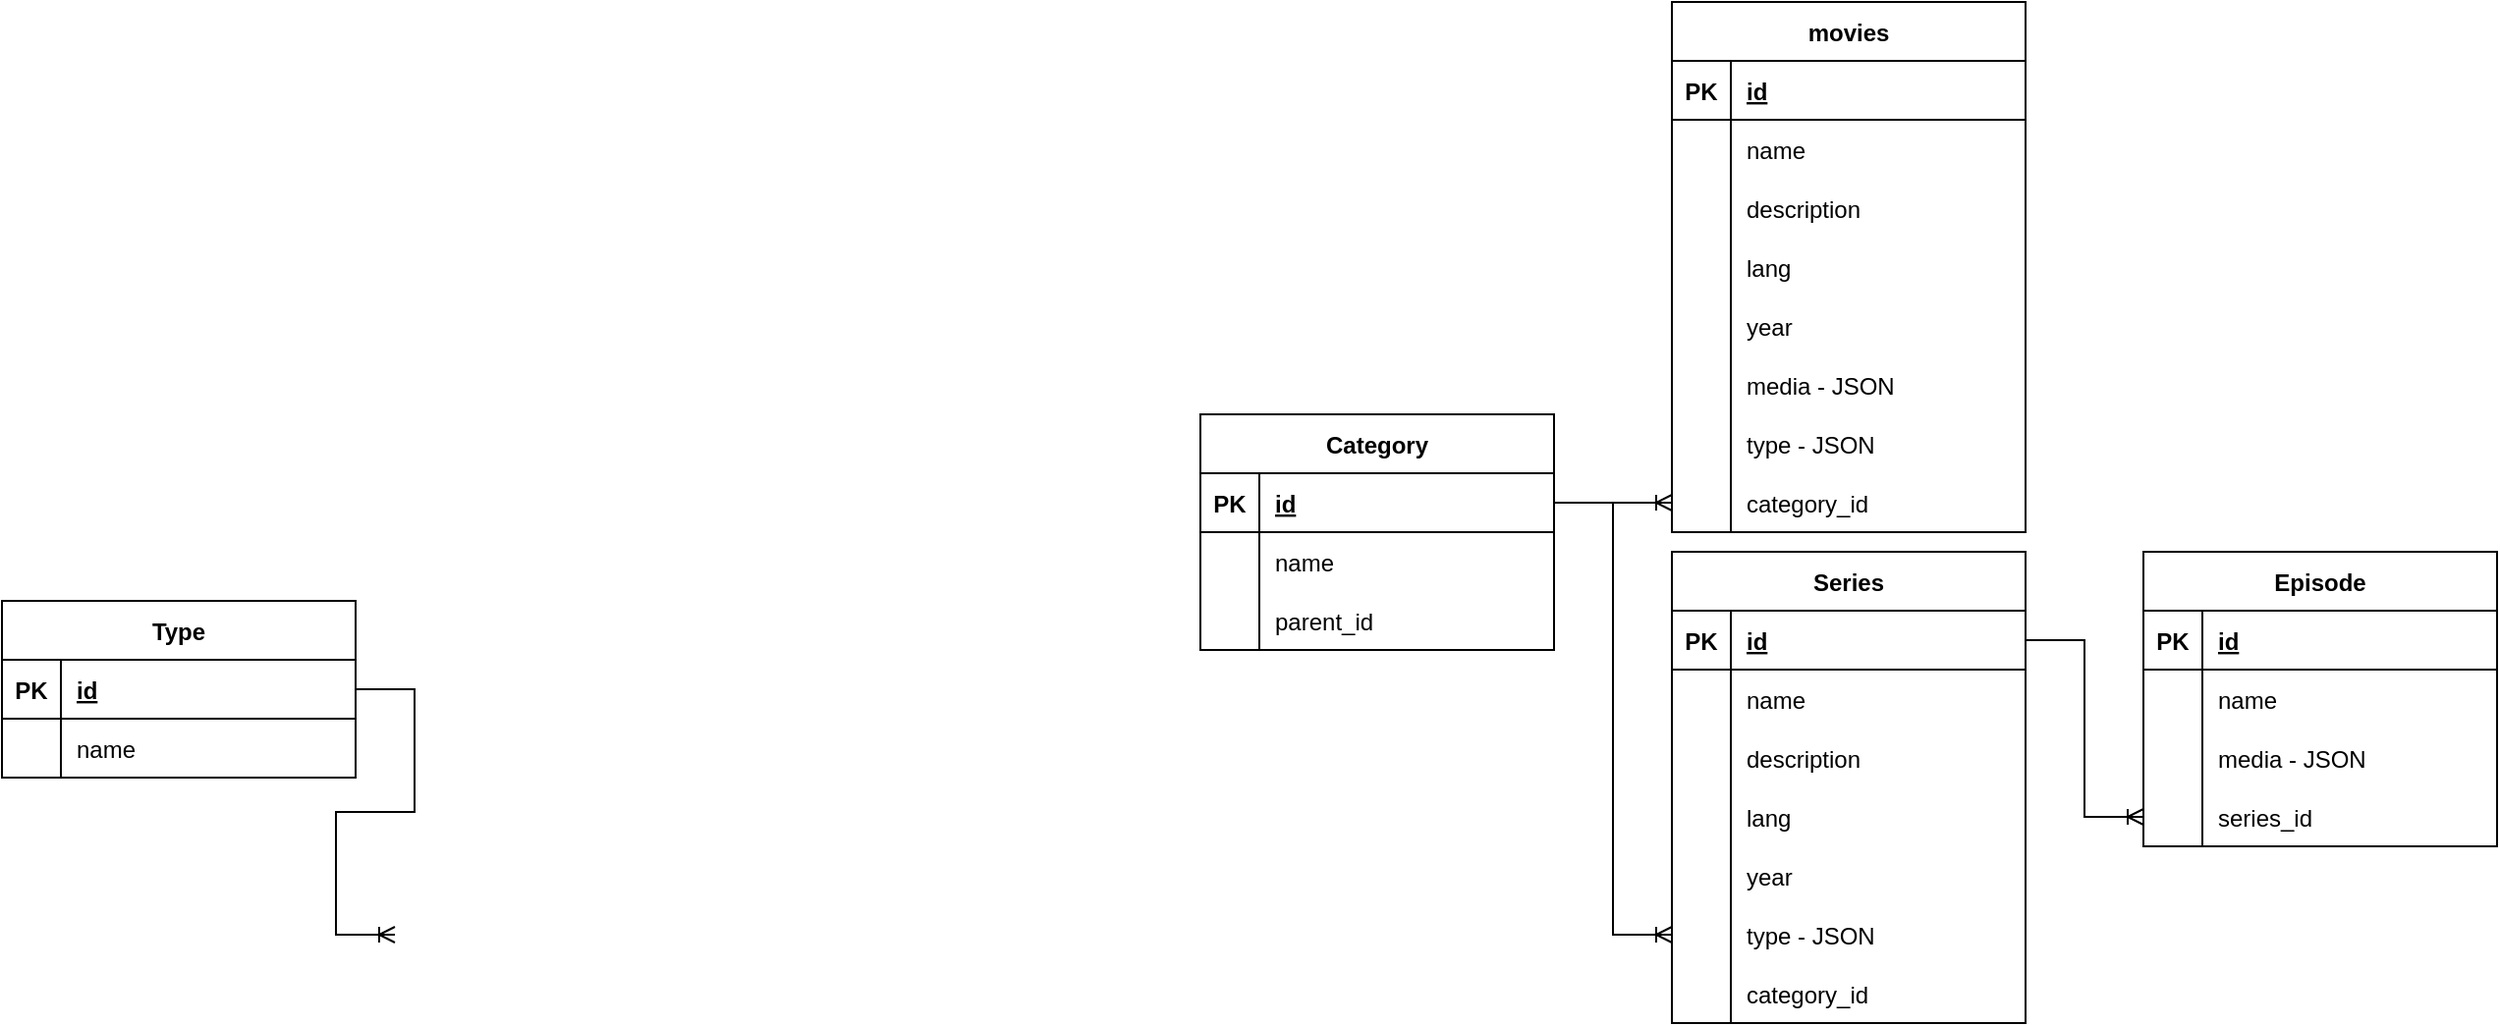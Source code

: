 <mxfile version="20.8.13" type="github">
  <diagram name="Page-1" id="0BNqizTZ5nPdXGqGY8BK">
    <mxGraphModel dx="1907" dy="569" grid="1" gridSize="10" guides="1" tooltips="1" connect="1" arrows="1" fold="1" page="1" pageScale="1" pageWidth="850" pageHeight="1100" math="0" shadow="0">
      <root>
        <mxCell id="0" />
        <mxCell id="1" parent="0" />
        <mxCell id="CDr42rlh5qx3BDgRopnY-1" value="movies" style="shape=table;startSize=30;container=1;collapsible=1;childLayout=tableLayout;fixedRows=1;rowLines=0;fontStyle=1;align=center;resizeLast=1;" parent="1" vertex="1">
          <mxGeometry x="360" y="160" width="180" height="270" as="geometry" />
        </mxCell>
        <mxCell id="CDr42rlh5qx3BDgRopnY-2" value="" style="shape=tableRow;horizontal=0;startSize=0;swimlaneHead=0;swimlaneBody=0;fillColor=none;collapsible=0;dropTarget=0;points=[[0,0.5],[1,0.5]];portConstraint=eastwest;top=0;left=0;right=0;bottom=1;" parent="CDr42rlh5qx3BDgRopnY-1" vertex="1">
          <mxGeometry y="30" width="180" height="30" as="geometry" />
        </mxCell>
        <mxCell id="CDr42rlh5qx3BDgRopnY-3" value="PK" style="shape=partialRectangle;connectable=0;fillColor=none;top=0;left=0;bottom=0;right=0;fontStyle=1;overflow=hidden;" parent="CDr42rlh5qx3BDgRopnY-2" vertex="1">
          <mxGeometry width="30" height="30" as="geometry">
            <mxRectangle width="30" height="30" as="alternateBounds" />
          </mxGeometry>
        </mxCell>
        <mxCell id="CDr42rlh5qx3BDgRopnY-4" value="id" style="shape=partialRectangle;connectable=0;fillColor=none;top=0;left=0;bottom=0;right=0;align=left;spacingLeft=6;fontStyle=5;overflow=hidden;" parent="CDr42rlh5qx3BDgRopnY-2" vertex="1">
          <mxGeometry x="30" width="150" height="30" as="geometry">
            <mxRectangle width="150" height="30" as="alternateBounds" />
          </mxGeometry>
        </mxCell>
        <mxCell id="CDr42rlh5qx3BDgRopnY-5" value="" style="shape=tableRow;horizontal=0;startSize=0;swimlaneHead=0;swimlaneBody=0;fillColor=none;collapsible=0;dropTarget=0;points=[[0,0.5],[1,0.5]];portConstraint=eastwest;top=0;left=0;right=0;bottom=0;" parent="CDr42rlh5qx3BDgRopnY-1" vertex="1">
          <mxGeometry y="60" width="180" height="30" as="geometry" />
        </mxCell>
        <mxCell id="CDr42rlh5qx3BDgRopnY-6" value="" style="shape=partialRectangle;connectable=0;fillColor=none;top=0;left=0;bottom=0;right=0;editable=1;overflow=hidden;" parent="CDr42rlh5qx3BDgRopnY-5" vertex="1">
          <mxGeometry width="30" height="30" as="geometry">
            <mxRectangle width="30" height="30" as="alternateBounds" />
          </mxGeometry>
        </mxCell>
        <mxCell id="CDr42rlh5qx3BDgRopnY-7" value="name" style="shape=partialRectangle;connectable=0;fillColor=none;top=0;left=0;bottom=0;right=0;align=left;spacingLeft=6;overflow=hidden;" parent="CDr42rlh5qx3BDgRopnY-5" vertex="1">
          <mxGeometry x="30" width="150" height="30" as="geometry">
            <mxRectangle width="150" height="30" as="alternateBounds" />
          </mxGeometry>
        </mxCell>
        <mxCell id="CDr42rlh5qx3BDgRopnY-8" value="" style="shape=tableRow;horizontal=0;startSize=0;swimlaneHead=0;swimlaneBody=0;fillColor=none;collapsible=0;dropTarget=0;points=[[0,0.5],[1,0.5]];portConstraint=eastwest;top=0;left=0;right=0;bottom=0;" parent="CDr42rlh5qx3BDgRopnY-1" vertex="1">
          <mxGeometry y="90" width="180" height="30" as="geometry" />
        </mxCell>
        <mxCell id="CDr42rlh5qx3BDgRopnY-9" value="" style="shape=partialRectangle;connectable=0;fillColor=none;top=0;left=0;bottom=0;right=0;editable=1;overflow=hidden;" parent="CDr42rlh5qx3BDgRopnY-8" vertex="1">
          <mxGeometry width="30" height="30" as="geometry">
            <mxRectangle width="30" height="30" as="alternateBounds" />
          </mxGeometry>
        </mxCell>
        <mxCell id="CDr42rlh5qx3BDgRopnY-10" value="description" style="shape=partialRectangle;connectable=0;fillColor=none;top=0;left=0;bottom=0;right=0;align=left;spacingLeft=6;overflow=hidden;" parent="CDr42rlh5qx3BDgRopnY-8" vertex="1">
          <mxGeometry x="30" width="150" height="30" as="geometry">
            <mxRectangle width="150" height="30" as="alternateBounds" />
          </mxGeometry>
        </mxCell>
        <mxCell id="CDr42rlh5qx3BDgRopnY-11" value="" style="shape=tableRow;horizontal=0;startSize=0;swimlaneHead=0;swimlaneBody=0;fillColor=none;collapsible=0;dropTarget=0;points=[[0,0.5],[1,0.5]];portConstraint=eastwest;top=0;left=0;right=0;bottom=0;" parent="CDr42rlh5qx3BDgRopnY-1" vertex="1">
          <mxGeometry y="120" width="180" height="30" as="geometry" />
        </mxCell>
        <mxCell id="CDr42rlh5qx3BDgRopnY-12" value="" style="shape=partialRectangle;connectable=0;fillColor=none;top=0;left=0;bottom=0;right=0;editable=1;overflow=hidden;" parent="CDr42rlh5qx3BDgRopnY-11" vertex="1">
          <mxGeometry width="30" height="30" as="geometry">
            <mxRectangle width="30" height="30" as="alternateBounds" />
          </mxGeometry>
        </mxCell>
        <mxCell id="CDr42rlh5qx3BDgRopnY-13" value="lang" style="shape=partialRectangle;connectable=0;fillColor=none;top=0;left=0;bottom=0;right=0;align=left;spacingLeft=6;overflow=hidden;" parent="CDr42rlh5qx3BDgRopnY-11" vertex="1">
          <mxGeometry x="30" width="150" height="30" as="geometry">
            <mxRectangle width="150" height="30" as="alternateBounds" />
          </mxGeometry>
        </mxCell>
        <mxCell id="CDr42rlh5qx3BDgRopnY-37" value="" style="shape=tableRow;horizontal=0;startSize=0;swimlaneHead=0;swimlaneBody=0;fillColor=none;collapsible=0;dropTarget=0;points=[[0,0.5],[1,0.5]];portConstraint=eastwest;top=0;left=0;right=0;bottom=0;" parent="CDr42rlh5qx3BDgRopnY-1" vertex="1">
          <mxGeometry y="150" width="180" height="30" as="geometry" />
        </mxCell>
        <mxCell id="CDr42rlh5qx3BDgRopnY-38" value="" style="shape=partialRectangle;connectable=0;fillColor=none;top=0;left=0;bottom=0;right=0;editable=1;overflow=hidden;" parent="CDr42rlh5qx3BDgRopnY-37" vertex="1">
          <mxGeometry width="30" height="30" as="geometry">
            <mxRectangle width="30" height="30" as="alternateBounds" />
          </mxGeometry>
        </mxCell>
        <mxCell id="CDr42rlh5qx3BDgRopnY-39" value="year" style="shape=partialRectangle;connectable=0;fillColor=none;top=0;left=0;bottom=0;right=0;align=left;spacingLeft=6;overflow=hidden;" parent="CDr42rlh5qx3BDgRopnY-37" vertex="1">
          <mxGeometry x="30" width="150" height="30" as="geometry">
            <mxRectangle width="150" height="30" as="alternateBounds" />
          </mxGeometry>
        </mxCell>
        <mxCell id="CDr42rlh5qx3BDgRopnY-40" value="" style="shape=tableRow;horizontal=0;startSize=0;swimlaneHead=0;swimlaneBody=0;fillColor=none;collapsible=0;dropTarget=0;points=[[0,0.5],[1,0.5]];portConstraint=eastwest;top=0;left=0;right=0;bottom=0;" parent="CDr42rlh5qx3BDgRopnY-1" vertex="1">
          <mxGeometry y="180" width="180" height="30" as="geometry" />
        </mxCell>
        <mxCell id="CDr42rlh5qx3BDgRopnY-41" value="" style="shape=partialRectangle;connectable=0;fillColor=none;top=0;left=0;bottom=0;right=0;editable=1;overflow=hidden;" parent="CDr42rlh5qx3BDgRopnY-40" vertex="1">
          <mxGeometry width="30" height="30" as="geometry">
            <mxRectangle width="30" height="30" as="alternateBounds" />
          </mxGeometry>
        </mxCell>
        <mxCell id="CDr42rlh5qx3BDgRopnY-42" value="media - JSON" style="shape=partialRectangle;connectable=0;fillColor=none;top=0;left=0;bottom=0;right=0;align=left;spacingLeft=6;overflow=hidden;" parent="CDr42rlh5qx3BDgRopnY-40" vertex="1">
          <mxGeometry x="30" width="150" height="30" as="geometry">
            <mxRectangle width="150" height="30" as="alternateBounds" />
          </mxGeometry>
        </mxCell>
        <mxCell id="CDr42rlh5qx3BDgRopnY-46" value="" style="shape=tableRow;horizontal=0;startSize=0;swimlaneHead=0;swimlaneBody=0;fillColor=none;collapsible=0;dropTarget=0;points=[[0,0.5],[1,0.5]];portConstraint=eastwest;top=0;left=0;right=0;bottom=0;" parent="CDr42rlh5qx3BDgRopnY-1" vertex="1">
          <mxGeometry y="210" width="180" height="30" as="geometry" />
        </mxCell>
        <mxCell id="CDr42rlh5qx3BDgRopnY-47" value="" style="shape=partialRectangle;connectable=0;fillColor=none;top=0;left=0;bottom=0;right=0;editable=1;overflow=hidden;" parent="CDr42rlh5qx3BDgRopnY-46" vertex="1">
          <mxGeometry width="30" height="30" as="geometry">
            <mxRectangle width="30" height="30" as="alternateBounds" />
          </mxGeometry>
        </mxCell>
        <mxCell id="CDr42rlh5qx3BDgRopnY-48" value="type - JSON" style="shape=partialRectangle;connectable=0;fillColor=none;top=0;left=0;bottom=0;right=0;align=left;spacingLeft=6;overflow=hidden;" parent="CDr42rlh5qx3BDgRopnY-46" vertex="1">
          <mxGeometry x="30" width="150" height="30" as="geometry">
            <mxRectangle width="150" height="30" as="alternateBounds" />
          </mxGeometry>
        </mxCell>
        <mxCell id="CDr42rlh5qx3BDgRopnY-43" value="" style="shape=tableRow;horizontal=0;startSize=0;swimlaneHead=0;swimlaneBody=0;fillColor=none;collapsible=0;dropTarget=0;points=[[0,0.5],[1,0.5]];portConstraint=eastwest;top=0;left=0;right=0;bottom=0;" parent="CDr42rlh5qx3BDgRopnY-1" vertex="1">
          <mxGeometry y="240" width="180" height="30" as="geometry" />
        </mxCell>
        <mxCell id="CDr42rlh5qx3BDgRopnY-44" value="" style="shape=partialRectangle;connectable=0;fillColor=none;top=0;left=0;bottom=0;right=0;editable=1;overflow=hidden;" parent="CDr42rlh5qx3BDgRopnY-43" vertex="1">
          <mxGeometry width="30" height="30" as="geometry">
            <mxRectangle width="30" height="30" as="alternateBounds" />
          </mxGeometry>
        </mxCell>
        <mxCell id="CDr42rlh5qx3BDgRopnY-45" value="category_id" style="shape=partialRectangle;connectable=0;fillColor=none;top=0;left=0;bottom=0;right=0;align=left;spacingLeft=6;overflow=hidden;" parent="CDr42rlh5qx3BDgRopnY-43" vertex="1">
          <mxGeometry x="30" width="150" height="30" as="geometry">
            <mxRectangle width="150" height="30" as="alternateBounds" />
          </mxGeometry>
        </mxCell>
        <mxCell id="CDr42rlh5qx3BDgRopnY-14" value="Category" style="shape=table;startSize=30;container=1;collapsible=1;childLayout=tableLayout;fixedRows=1;rowLines=0;fontStyle=1;align=center;resizeLast=1;" parent="1" vertex="1">
          <mxGeometry x="120" y="370" width="180" height="120" as="geometry" />
        </mxCell>
        <mxCell id="CDr42rlh5qx3BDgRopnY-15" value="" style="shape=tableRow;horizontal=0;startSize=0;swimlaneHead=0;swimlaneBody=0;fillColor=none;collapsible=0;dropTarget=0;points=[[0,0.5],[1,0.5]];portConstraint=eastwest;top=0;left=0;right=0;bottom=1;" parent="CDr42rlh5qx3BDgRopnY-14" vertex="1">
          <mxGeometry y="30" width="180" height="30" as="geometry" />
        </mxCell>
        <mxCell id="CDr42rlh5qx3BDgRopnY-16" value="PK" style="shape=partialRectangle;connectable=0;fillColor=none;top=0;left=0;bottom=0;right=0;fontStyle=1;overflow=hidden;" parent="CDr42rlh5qx3BDgRopnY-15" vertex="1">
          <mxGeometry width="30" height="30" as="geometry">
            <mxRectangle width="30" height="30" as="alternateBounds" />
          </mxGeometry>
        </mxCell>
        <mxCell id="CDr42rlh5qx3BDgRopnY-17" value="id" style="shape=partialRectangle;connectable=0;fillColor=none;top=0;left=0;bottom=0;right=0;align=left;spacingLeft=6;fontStyle=5;overflow=hidden;" parent="CDr42rlh5qx3BDgRopnY-15" vertex="1">
          <mxGeometry x="30" width="150" height="30" as="geometry">
            <mxRectangle width="150" height="30" as="alternateBounds" />
          </mxGeometry>
        </mxCell>
        <mxCell id="CDr42rlh5qx3BDgRopnY-18" value="" style="shape=tableRow;horizontal=0;startSize=0;swimlaneHead=0;swimlaneBody=0;fillColor=none;collapsible=0;dropTarget=0;points=[[0,0.5],[1,0.5]];portConstraint=eastwest;top=0;left=0;right=0;bottom=0;" parent="CDr42rlh5qx3BDgRopnY-14" vertex="1">
          <mxGeometry y="60" width="180" height="30" as="geometry" />
        </mxCell>
        <mxCell id="CDr42rlh5qx3BDgRopnY-19" value="" style="shape=partialRectangle;connectable=0;fillColor=none;top=0;left=0;bottom=0;right=0;editable=1;overflow=hidden;" parent="CDr42rlh5qx3BDgRopnY-18" vertex="1">
          <mxGeometry width="30" height="30" as="geometry">
            <mxRectangle width="30" height="30" as="alternateBounds" />
          </mxGeometry>
        </mxCell>
        <mxCell id="CDr42rlh5qx3BDgRopnY-20" value="name" style="shape=partialRectangle;connectable=0;fillColor=none;top=0;left=0;bottom=0;right=0;align=left;spacingLeft=6;overflow=hidden;" parent="CDr42rlh5qx3BDgRopnY-18" vertex="1">
          <mxGeometry x="30" width="150" height="30" as="geometry">
            <mxRectangle width="150" height="30" as="alternateBounds" />
          </mxGeometry>
        </mxCell>
        <mxCell id="CDr42rlh5qx3BDgRopnY-21" value="" style="shape=tableRow;horizontal=0;startSize=0;swimlaneHead=0;swimlaneBody=0;fillColor=none;collapsible=0;dropTarget=0;points=[[0,0.5],[1,0.5]];portConstraint=eastwest;top=0;left=0;right=0;bottom=0;" parent="CDr42rlh5qx3BDgRopnY-14" vertex="1">
          <mxGeometry y="90" width="180" height="30" as="geometry" />
        </mxCell>
        <mxCell id="CDr42rlh5qx3BDgRopnY-22" value="" style="shape=partialRectangle;connectable=0;fillColor=none;top=0;left=0;bottom=0;right=0;editable=1;overflow=hidden;" parent="CDr42rlh5qx3BDgRopnY-21" vertex="1">
          <mxGeometry width="30" height="30" as="geometry">
            <mxRectangle width="30" height="30" as="alternateBounds" />
          </mxGeometry>
        </mxCell>
        <mxCell id="CDr42rlh5qx3BDgRopnY-23" value="parent_id" style="shape=partialRectangle;connectable=0;fillColor=none;top=0;left=0;bottom=0;right=0;align=left;spacingLeft=6;overflow=hidden;" parent="CDr42rlh5qx3BDgRopnY-21" vertex="1">
          <mxGeometry x="30" width="150" height="30" as="geometry">
            <mxRectangle width="150" height="30" as="alternateBounds" />
          </mxGeometry>
        </mxCell>
        <mxCell id="CDr42rlh5qx3BDgRopnY-27" value="Type" style="shape=table;startSize=30;container=1;collapsible=1;childLayout=tableLayout;fixedRows=1;rowLines=0;fontStyle=1;align=center;resizeLast=1;" parent="1" vertex="1">
          <mxGeometry x="-490" y="465" width="180" height="90" as="geometry" />
        </mxCell>
        <mxCell id="CDr42rlh5qx3BDgRopnY-28" value="" style="shape=tableRow;horizontal=0;startSize=0;swimlaneHead=0;swimlaneBody=0;fillColor=none;collapsible=0;dropTarget=0;points=[[0,0.5],[1,0.5]];portConstraint=eastwest;top=0;left=0;right=0;bottom=1;" parent="CDr42rlh5qx3BDgRopnY-27" vertex="1">
          <mxGeometry y="30" width="180" height="30" as="geometry" />
        </mxCell>
        <mxCell id="CDr42rlh5qx3BDgRopnY-29" value="PK" style="shape=partialRectangle;connectable=0;fillColor=none;top=0;left=0;bottom=0;right=0;fontStyle=1;overflow=hidden;" parent="CDr42rlh5qx3BDgRopnY-28" vertex="1">
          <mxGeometry width="30" height="30" as="geometry">
            <mxRectangle width="30" height="30" as="alternateBounds" />
          </mxGeometry>
        </mxCell>
        <mxCell id="CDr42rlh5qx3BDgRopnY-30" value="id" style="shape=partialRectangle;connectable=0;fillColor=none;top=0;left=0;bottom=0;right=0;align=left;spacingLeft=6;fontStyle=5;overflow=hidden;" parent="CDr42rlh5qx3BDgRopnY-28" vertex="1">
          <mxGeometry x="30" width="150" height="30" as="geometry">
            <mxRectangle width="150" height="30" as="alternateBounds" />
          </mxGeometry>
        </mxCell>
        <mxCell id="CDr42rlh5qx3BDgRopnY-31" value="" style="shape=tableRow;horizontal=0;startSize=0;swimlaneHead=0;swimlaneBody=0;fillColor=none;collapsible=0;dropTarget=0;points=[[0,0.5],[1,0.5]];portConstraint=eastwest;top=0;left=0;right=0;bottom=0;" parent="CDr42rlh5qx3BDgRopnY-27" vertex="1">
          <mxGeometry y="60" width="180" height="30" as="geometry" />
        </mxCell>
        <mxCell id="CDr42rlh5qx3BDgRopnY-32" value="" style="shape=partialRectangle;connectable=0;fillColor=none;top=0;left=0;bottom=0;right=0;editable=1;overflow=hidden;" parent="CDr42rlh5qx3BDgRopnY-31" vertex="1">
          <mxGeometry width="30" height="30" as="geometry">
            <mxRectangle width="30" height="30" as="alternateBounds" />
          </mxGeometry>
        </mxCell>
        <mxCell id="CDr42rlh5qx3BDgRopnY-33" value="name" style="shape=partialRectangle;connectable=0;fillColor=none;top=0;left=0;bottom=0;right=0;align=left;spacingLeft=6;overflow=hidden;" parent="CDr42rlh5qx3BDgRopnY-31" vertex="1">
          <mxGeometry x="30" width="150" height="30" as="geometry">
            <mxRectangle width="150" height="30" as="alternateBounds" />
          </mxGeometry>
        </mxCell>
        <mxCell id="CDr42rlh5qx3BDgRopnY-49" value="" style="edgeStyle=entityRelationEdgeStyle;fontSize=12;html=1;endArrow=ERoneToMany;rounded=0;exitX=1;exitY=0.5;exitDx=0;exitDy=0;" parent="1" source="CDr42rlh5qx3BDgRopnY-28" edge="1">
          <mxGeometry width="100" height="100" relative="1" as="geometry">
            <mxPoint x="-190" y="445" as="sourcePoint" />
            <mxPoint x="-290" y="635" as="targetPoint" />
          </mxGeometry>
        </mxCell>
        <mxCell id="CDr42rlh5qx3BDgRopnY-50" value="" style="edgeStyle=entityRelationEdgeStyle;fontSize=12;html=1;endArrow=ERoneToMany;rounded=0;exitX=1;exitY=0.5;exitDx=0;exitDy=0;entryX=0;entryY=0.5;entryDx=0;entryDy=0;" parent="1" source="CDr42rlh5qx3BDgRopnY-15" target="CDr42rlh5qx3BDgRopnY-43" edge="1">
          <mxGeometry width="100" height="100" relative="1" as="geometry">
            <mxPoint x="310.0" y="395" as="sourcePoint" />
            <mxPoint x="370" y="425" as="targetPoint" />
          </mxGeometry>
        </mxCell>
        <mxCell id="CDr42rlh5qx3BDgRopnY-51" value="Series" style="shape=table;startSize=30;container=1;collapsible=1;childLayout=tableLayout;fixedRows=1;rowLines=0;fontStyle=1;align=center;resizeLast=1;" parent="1" vertex="1">
          <mxGeometry x="360" y="440" width="180" height="240" as="geometry" />
        </mxCell>
        <mxCell id="CDr42rlh5qx3BDgRopnY-52" value="" style="shape=tableRow;horizontal=0;startSize=0;swimlaneHead=0;swimlaneBody=0;fillColor=none;collapsible=0;dropTarget=0;points=[[0,0.5],[1,0.5]];portConstraint=eastwest;top=0;left=0;right=0;bottom=1;" parent="CDr42rlh5qx3BDgRopnY-51" vertex="1">
          <mxGeometry y="30" width="180" height="30" as="geometry" />
        </mxCell>
        <mxCell id="CDr42rlh5qx3BDgRopnY-53" value="PK" style="shape=partialRectangle;connectable=0;fillColor=none;top=0;left=0;bottom=0;right=0;fontStyle=1;overflow=hidden;" parent="CDr42rlh5qx3BDgRopnY-52" vertex="1">
          <mxGeometry width="30" height="30" as="geometry">
            <mxRectangle width="30" height="30" as="alternateBounds" />
          </mxGeometry>
        </mxCell>
        <mxCell id="CDr42rlh5qx3BDgRopnY-54" value="id" style="shape=partialRectangle;connectable=0;fillColor=none;top=0;left=0;bottom=0;right=0;align=left;spacingLeft=6;fontStyle=5;overflow=hidden;" parent="CDr42rlh5qx3BDgRopnY-52" vertex="1">
          <mxGeometry x="30" width="150" height="30" as="geometry">
            <mxRectangle width="150" height="30" as="alternateBounds" />
          </mxGeometry>
        </mxCell>
        <mxCell id="CDr42rlh5qx3BDgRopnY-55" value="" style="shape=tableRow;horizontal=0;startSize=0;swimlaneHead=0;swimlaneBody=0;fillColor=none;collapsible=0;dropTarget=0;points=[[0,0.5],[1,0.5]];portConstraint=eastwest;top=0;left=0;right=0;bottom=0;" parent="CDr42rlh5qx3BDgRopnY-51" vertex="1">
          <mxGeometry y="60" width="180" height="30" as="geometry" />
        </mxCell>
        <mxCell id="CDr42rlh5qx3BDgRopnY-56" value="" style="shape=partialRectangle;connectable=0;fillColor=none;top=0;left=0;bottom=0;right=0;editable=1;overflow=hidden;" parent="CDr42rlh5qx3BDgRopnY-55" vertex="1">
          <mxGeometry width="30" height="30" as="geometry">
            <mxRectangle width="30" height="30" as="alternateBounds" />
          </mxGeometry>
        </mxCell>
        <mxCell id="CDr42rlh5qx3BDgRopnY-57" value="name" style="shape=partialRectangle;connectable=0;fillColor=none;top=0;left=0;bottom=0;right=0;align=left;spacingLeft=6;overflow=hidden;" parent="CDr42rlh5qx3BDgRopnY-55" vertex="1">
          <mxGeometry x="30" width="150" height="30" as="geometry">
            <mxRectangle width="150" height="30" as="alternateBounds" />
          </mxGeometry>
        </mxCell>
        <mxCell id="CDr42rlh5qx3BDgRopnY-58" value="" style="shape=tableRow;horizontal=0;startSize=0;swimlaneHead=0;swimlaneBody=0;fillColor=none;collapsible=0;dropTarget=0;points=[[0,0.5],[1,0.5]];portConstraint=eastwest;top=0;left=0;right=0;bottom=0;" parent="CDr42rlh5qx3BDgRopnY-51" vertex="1">
          <mxGeometry y="90" width="180" height="30" as="geometry" />
        </mxCell>
        <mxCell id="CDr42rlh5qx3BDgRopnY-59" value="" style="shape=partialRectangle;connectable=0;fillColor=none;top=0;left=0;bottom=0;right=0;editable=1;overflow=hidden;" parent="CDr42rlh5qx3BDgRopnY-58" vertex="1">
          <mxGeometry width="30" height="30" as="geometry">
            <mxRectangle width="30" height="30" as="alternateBounds" />
          </mxGeometry>
        </mxCell>
        <mxCell id="CDr42rlh5qx3BDgRopnY-60" value="description" style="shape=partialRectangle;connectable=0;fillColor=none;top=0;left=0;bottom=0;right=0;align=left;spacingLeft=6;overflow=hidden;" parent="CDr42rlh5qx3BDgRopnY-58" vertex="1">
          <mxGeometry x="30" width="150" height="30" as="geometry">
            <mxRectangle width="150" height="30" as="alternateBounds" />
          </mxGeometry>
        </mxCell>
        <mxCell id="CDr42rlh5qx3BDgRopnY-61" value="" style="shape=tableRow;horizontal=0;startSize=0;swimlaneHead=0;swimlaneBody=0;fillColor=none;collapsible=0;dropTarget=0;points=[[0,0.5],[1,0.5]];portConstraint=eastwest;top=0;left=0;right=0;bottom=0;" parent="CDr42rlh5qx3BDgRopnY-51" vertex="1">
          <mxGeometry y="120" width="180" height="30" as="geometry" />
        </mxCell>
        <mxCell id="CDr42rlh5qx3BDgRopnY-62" value="" style="shape=partialRectangle;connectable=0;fillColor=none;top=0;left=0;bottom=0;right=0;editable=1;overflow=hidden;" parent="CDr42rlh5qx3BDgRopnY-61" vertex="1">
          <mxGeometry width="30" height="30" as="geometry">
            <mxRectangle width="30" height="30" as="alternateBounds" />
          </mxGeometry>
        </mxCell>
        <mxCell id="CDr42rlh5qx3BDgRopnY-63" value="lang" style="shape=partialRectangle;connectable=0;fillColor=none;top=0;left=0;bottom=0;right=0;align=left;spacingLeft=6;overflow=hidden;" parent="CDr42rlh5qx3BDgRopnY-61" vertex="1">
          <mxGeometry x="30" width="150" height="30" as="geometry">
            <mxRectangle width="150" height="30" as="alternateBounds" />
          </mxGeometry>
        </mxCell>
        <mxCell id="CDr42rlh5qx3BDgRopnY-64" value="" style="shape=tableRow;horizontal=0;startSize=0;swimlaneHead=0;swimlaneBody=0;fillColor=none;collapsible=0;dropTarget=0;points=[[0,0.5],[1,0.5]];portConstraint=eastwest;top=0;left=0;right=0;bottom=0;" parent="CDr42rlh5qx3BDgRopnY-51" vertex="1">
          <mxGeometry y="150" width="180" height="30" as="geometry" />
        </mxCell>
        <mxCell id="CDr42rlh5qx3BDgRopnY-65" value="" style="shape=partialRectangle;connectable=0;fillColor=none;top=0;left=0;bottom=0;right=0;editable=1;overflow=hidden;" parent="CDr42rlh5qx3BDgRopnY-64" vertex="1">
          <mxGeometry width="30" height="30" as="geometry">
            <mxRectangle width="30" height="30" as="alternateBounds" />
          </mxGeometry>
        </mxCell>
        <mxCell id="CDr42rlh5qx3BDgRopnY-66" value="year" style="shape=partialRectangle;connectable=0;fillColor=none;top=0;left=0;bottom=0;right=0;align=left;spacingLeft=6;overflow=hidden;" parent="CDr42rlh5qx3BDgRopnY-64" vertex="1">
          <mxGeometry x="30" width="150" height="30" as="geometry">
            <mxRectangle width="150" height="30" as="alternateBounds" />
          </mxGeometry>
        </mxCell>
        <mxCell id="CDr42rlh5qx3BDgRopnY-73" value="" style="shape=tableRow;horizontal=0;startSize=0;swimlaneHead=0;swimlaneBody=0;fillColor=none;collapsible=0;dropTarget=0;points=[[0,0.5],[1,0.5]];portConstraint=eastwest;top=0;left=0;right=0;bottom=0;" parent="CDr42rlh5qx3BDgRopnY-51" vertex="1">
          <mxGeometry y="180" width="180" height="30" as="geometry" />
        </mxCell>
        <mxCell id="CDr42rlh5qx3BDgRopnY-74" value="" style="shape=partialRectangle;connectable=0;fillColor=none;top=0;left=0;bottom=0;right=0;editable=1;overflow=hidden;" parent="CDr42rlh5qx3BDgRopnY-73" vertex="1">
          <mxGeometry width="30" height="30" as="geometry">
            <mxRectangle width="30" height="30" as="alternateBounds" />
          </mxGeometry>
        </mxCell>
        <mxCell id="CDr42rlh5qx3BDgRopnY-75" value="type - JSON" style="shape=partialRectangle;connectable=0;fillColor=none;top=0;left=0;bottom=0;right=0;align=left;spacingLeft=6;overflow=hidden;" parent="CDr42rlh5qx3BDgRopnY-73" vertex="1">
          <mxGeometry x="30" width="150" height="30" as="geometry">
            <mxRectangle width="150" height="30" as="alternateBounds" />
          </mxGeometry>
        </mxCell>
        <mxCell id="CDr42rlh5qx3BDgRopnY-70" value="" style="shape=tableRow;horizontal=0;startSize=0;swimlaneHead=0;swimlaneBody=0;fillColor=none;collapsible=0;dropTarget=0;points=[[0,0.5],[1,0.5]];portConstraint=eastwest;top=0;left=0;right=0;bottom=0;" parent="CDr42rlh5qx3BDgRopnY-51" vertex="1">
          <mxGeometry y="210" width="180" height="30" as="geometry" />
        </mxCell>
        <mxCell id="CDr42rlh5qx3BDgRopnY-71" value="" style="shape=partialRectangle;connectable=0;fillColor=none;top=0;left=0;bottom=0;right=0;editable=1;overflow=hidden;" parent="CDr42rlh5qx3BDgRopnY-70" vertex="1">
          <mxGeometry width="30" height="30" as="geometry">
            <mxRectangle width="30" height="30" as="alternateBounds" />
          </mxGeometry>
        </mxCell>
        <mxCell id="CDr42rlh5qx3BDgRopnY-72" value="category_id" style="shape=partialRectangle;connectable=0;fillColor=none;top=0;left=0;bottom=0;right=0;align=left;spacingLeft=6;overflow=hidden;" parent="CDr42rlh5qx3BDgRopnY-70" vertex="1">
          <mxGeometry x="30" width="150" height="30" as="geometry">
            <mxRectangle width="150" height="30" as="alternateBounds" />
          </mxGeometry>
        </mxCell>
        <mxCell id="CDr42rlh5qx3BDgRopnY-76" value="Episode" style="shape=table;startSize=30;container=1;collapsible=1;childLayout=tableLayout;fixedRows=1;rowLines=0;fontStyle=1;align=center;resizeLast=1;" parent="1" vertex="1">
          <mxGeometry x="600" y="440" width="180" height="150" as="geometry" />
        </mxCell>
        <mxCell id="CDr42rlh5qx3BDgRopnY-77" value="" style="shape=tableRow;horizontal=0;startSize=0;swimlaneHead=0;swimlaneBody=0;fillColor=none;collapsible=0;dropTarget=0;points=[[0,0.5],[1,0.5]];portConstraint=eastwest;top=0;left=0;right=0;bottom=1;" parent="CDr42rlh5qx3BDgRopnY-76" vertex="1">
          <mxGeometry y="30" width="180" height="30" as="geometry" />
        </mxCell>
        <mxCell id="CDr42rlh5qx3BDgRopnY-78" value="PK" style="shape=partialRectangle;connectable=0;fillColor=none;top=0;left=0;bottom=0;right=0;fontStyle=1;overflow=hidden;" parent="CDr42rlh5qx3BDgRopnY-77" vertex="1">
          <mxGeometry width="30" height="30" as="geometry">
            <mxRectangle width="30" height="30" as="alternateBounds" />
          </mxGeometry>
        </mxCell>
        <mxCell id="CDr42rlh5qx3BDgRopnY-79" value="id" style="shape=partialRectangle;connectable=0;fillColor=none;top=0;left=0;bottom=0;right=0;align=left;spacingLeft=6;fontStyle=5;overflow=hidden;" parent="CDr42rlh5qx3BDgRopnY-77" vertex="1">
          <mxGeometry x="30" width="150" height="30" as="geometry">
            <mxRectangle width="150" height="30" as="alternateBounds" />
          </mxGeometry>
        </mxCell>
        <mxCell id="CDr42rlh5qx3BDgRopnY-80" value="" style="shape=tableRow;horizontal=0;startSize=0;swimlaneHead=0;swimlaneBody=0;fillColor=none;collapsible=0;dropTarget=0;points=[[0,0.5],[1,0.5]];portConstraint=eastwest;top=0;left=0;right=0;bottom=0;" parent="CDr42rlh5qx3BDgRopnY-76" vertex="1">
          <mxGeometry y="60" width="180" height="30" as="geometry" />
        </mxCell>
        <mxCell id="CDr42rlh5qx3BDgRopnY-81" value="" style="shape=partialRectangle;connectable=0;fillColor=none;top=0;left=0;bottom=0;right=0;editable=1;overflow=hidden;" parent="CDr42rlh5qx3BDgRopnY-80" vertex="1">
          <mxGeometry width="30" height="30" as="geometry">
            <mxRectangle width="30" height="30" as="alternateBounds" />
          </mxGeometry>
        </mxCell>
        <mxCell id="CDr42rlh5qx3BDgRopnY-82" value="name" style="shape=partialRectangle;connectable=0;fillColor=none;top=0;left=0;bottom=0;right=0;align=left;spacingLeft=6;overflow=hidden;" parent="CDr42rlh5qx3BDgRopnY-80" vertex="1">
          <mxGeometry x="30" width="150" height="30" as="geometry">
            <mxRectangle width="150" height="30" as="alternateBounds" />
          </mxGeometry>
        </mxCell>
        <mxCell id="CDr42rlh5qx3BDgRopnY-95" value="" style="shape=tableRow;horizontal=0;startSize=0;swimlaneHead=0;swimlaneBody=0;fillColor=none;collapsible=0;dropTarget=0;points=[[0,0.5],[1,0.5]];portConstraint=eastwest;top=0;left=0;right=0;bottom=0;" parent="CDr42rlh5qx3BDgRopnY-76" vertex="1">
          <mxGeometry y="90" width="180" height="30" as="geometry" />
        </mxCell>
        <mxCell id="CDr42rlh5qx3BDgRopnY-96" value="" style="shape=partialRectangle;connectable=0;fillColor=none;top=0;left=0;bottom=0;right=0;editable=1;overflow=hidden;" parent="CDr42rlh5qx3BDgRopnY-95" vertex="1">
          <mxGeometry width="30" height="30" as="geometry">
            <mxRectangle width="30" height="30" as="alternateBounds" />
          </mxGeometry>
        </mxCell>
        <mxCell id="CDr42rlh5qx3BDgRopnY-97" value="media - JSON" style="shape=partialRectangle;connectable=0;fillColor=none;top=0;left=0;bottom=0;right=0;align=left;spacingLeft=6;overflow=hidden;" parent="CDr42rlh5qx3BDgRopnY-95" vertex="1">
          <mxGeometry x="30" width="150" height="30" as="geometry">
            <mxRectangle width="150" height="30" as="alternateBounds" />
          </mxGeometry>
        </mxCell>
        <mxCell id="CDr42rlh5qx3BDgRopnY-98" value="" style="shape=tableRow;horizontal=0;startSize=0;swimlaneHead=0;swimlaneBody=0;fillColor=none;collapsible=0;dropTarget=0;points=[[0,0.5],[1,0.5]];portConstraint=eastwest;top=0;left=0;right=0;bottom=0;" parent="CDr42rlh5qx3BDgRopnY-76" vertex="1">
          <mxGeometry y="120" width="180" height="30" as="geometry" />
        </mxCell>
        <mxCell id="CDr42rlh5qx3BDgRopnY-99" value="" style="shape=partialRectangle;connectable=0;fillColor=none;top=0;left=0;bottom=0;right=0;editable=1;overflow=hidden;" parent="CDr42rlh5qx3BDgRopnY-98" vertex="1">
          <mxGeometry width="30" height="30" as="geometry">
            <mxRectangle width="30" height="30" as="alternateBounds" />
          </mxGeometry>
        </mxCell>
        <mxCell id="CDr42rlh5qx3BDgRopnY-100" value="series_id" style="shape=partialRectangle;connectable=0;fillColor=none;top=0;left=0;bottom=0;right=0;align=left;spacingLeft=6;overflow=hidden;" parent="CDr42rlh5qx3BDgRopnY-98" vertex="1">
          <mxGeometry x="30" width="150" height="30" as="geometry">
            <mxRectangle width="150" height="30" as="alternateBounds" />
          </mxGeometry>
        </mxCell>
        <mxCell id="CDr42rlh5qx3BDgRopnY-102" value="" style="edgeStyle=entityRelationEdgeStyle;fontSize=12;html=1;endArrow=ERoneToMany;rounded=0;exitX=1;exitY=0.5;exitDx=0;exitDy=0;" parent="1" source="CDr42rlh5qx3BDgRopnY-52" target="CDr42rlh5qx3BDgRopnY-98" edge="1">
          <mxGeometry width="100" height="100" relative="1" as="geometry">
            <mxPoint x="420" y="530" as="sourcePoint" />
            <mxPoint x="520" y="430" as="targetPoint" />
          </mxGeometry>
        </mxCell>
        <mxCell id="O8mCVYIWRo4H8UvkFWtr-1" value="" style="edgeStyle=entityRelationEdgeStyle;fontSize=12;html=1;endArrow=ERoneToMany;rounded=0;exitX=1;exitY=0.5;exitDx=0;exitDy=0;entryX=0;entryY=0.5;entryDx=0;entryDy=0;" edge="1" parent="1" source="CDr42rlh5qx3BDgRopnY-15" target="CDr42rlh5qx3BDgRopnY-73">
          <mxGeometry width="100" height="100" relative="1" as="geometry">
            <mxPoint x="310.0" y="285" as="sourcePoint" />
            <mxPoint x="370" y="425" as="targetPoint" />
          </mxGeometry>
        </mxCell>
      </root>
    </mxGraphModel>
  </diagram>
</mxfile>
